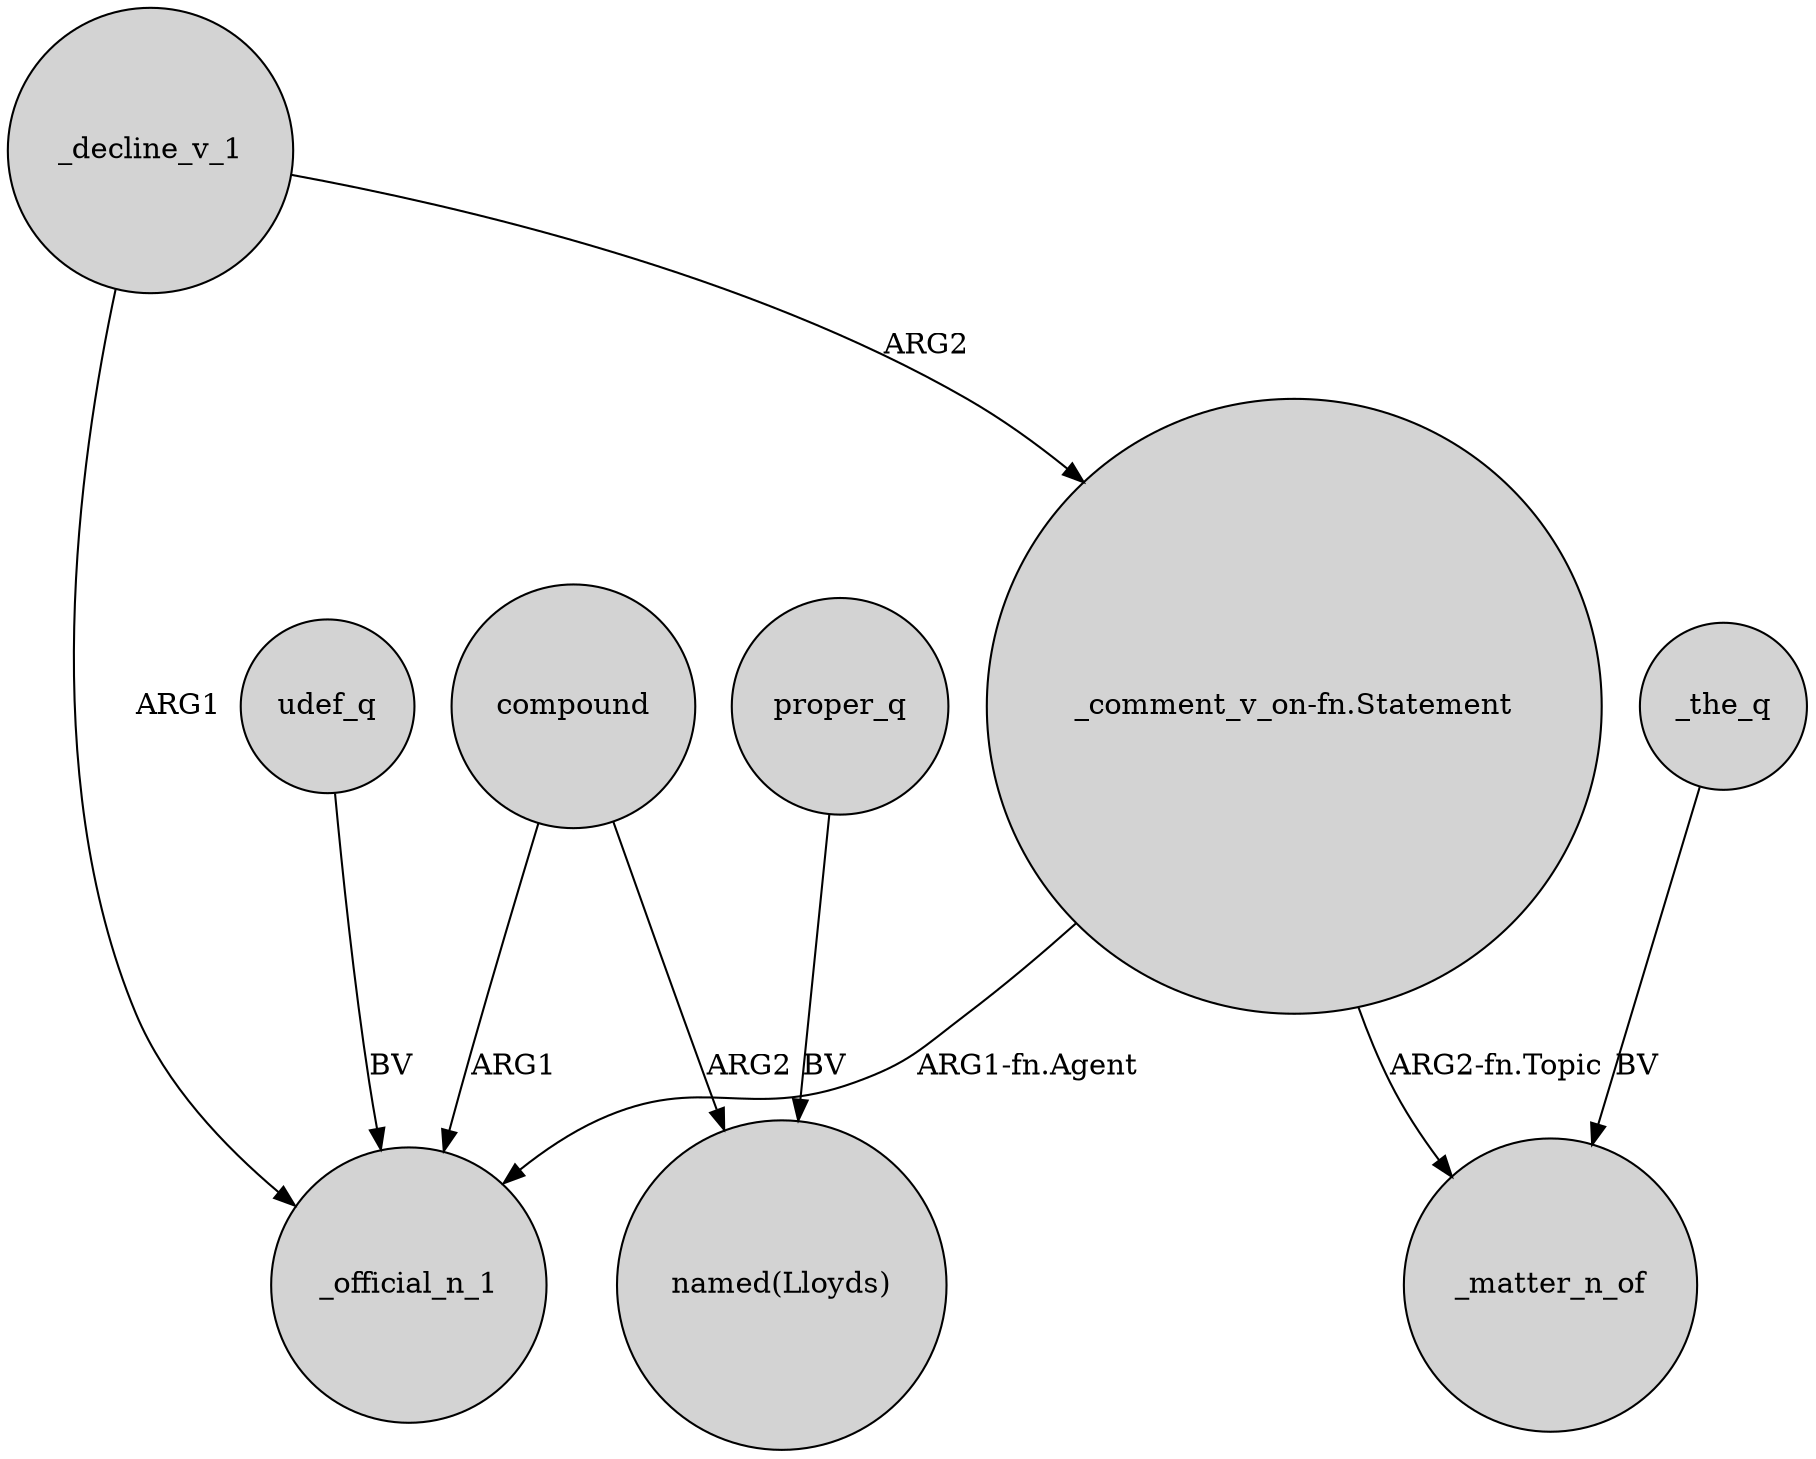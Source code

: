 digraph {
	node [shape=circle style=filled]
	compound -> _official_n_1 [label=ARG1]
	_the_q -> _matter_n_of [label=BV]
	udef_q -> _official_n_1 [label=BV]
	compound -> "named(Lloyds)" [label=ARG2]
	"_comment_v_on-fn.Statement" -> _official_n_1 [label="ARG1-fn.Agent"]
	_decline_v_1 -> _official_n_1 [label=ARG1]
	proper_q -> "named(Lloyds)" [label=BV]
	_decline_v_1 -> "_comment_v_on-fn.Statement" [label=ARG2]
	"_comment_v_on-fn.Statement" -> _matter_n_of [label="ARG2-fn.Topic"]
}
